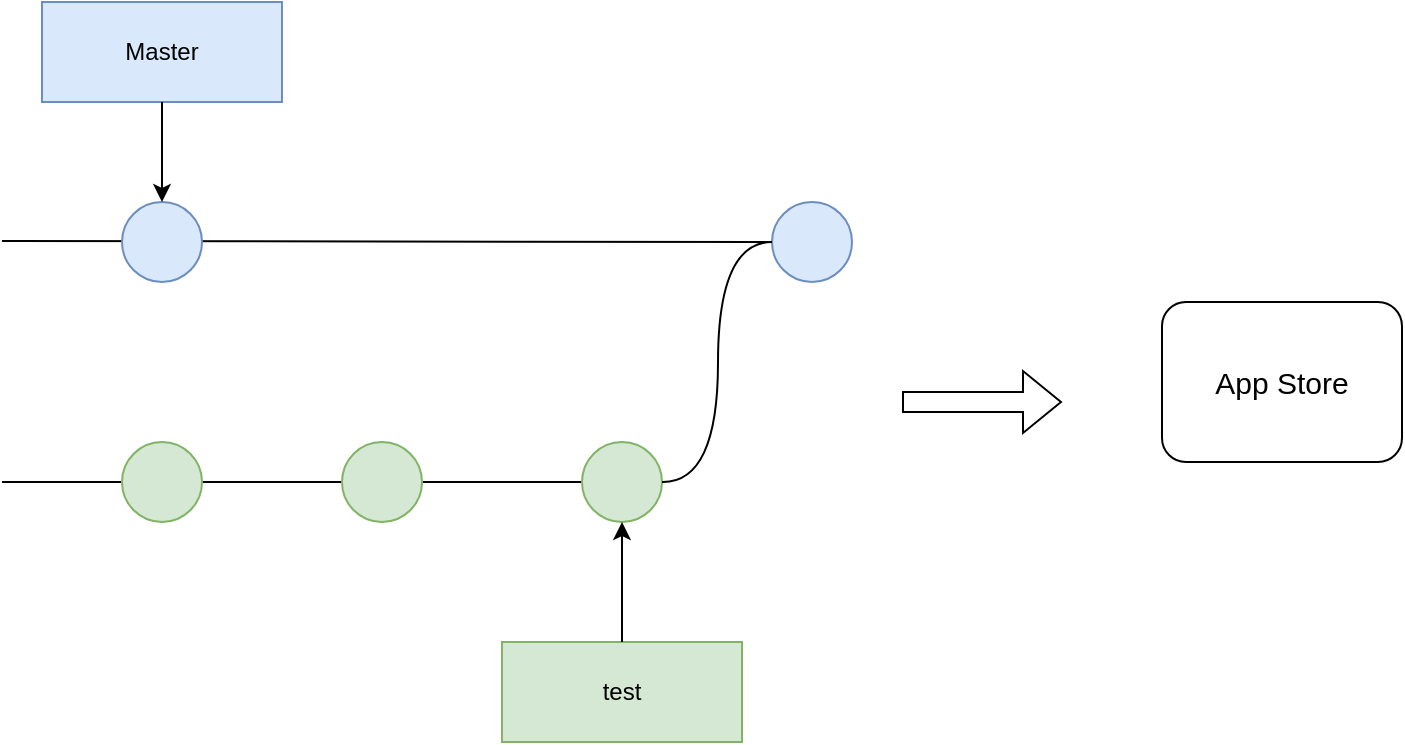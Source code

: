 <mxfile version="19.0.0" type="github">
  <diagram id="EvmGW5eJA6B6GOvf50vk" name="Page-1">
    <mxGraphModel dx="1144" dy="1403" grid="1" gridSize="10" guides="1" tooltips="1" connect="1" arrows="1" fold="1" page="1" pageScale="1" pageWidth="850" pageHeight="1100" math="0" shadow="0">
      <root>
        <mxCell id="0" />
        <mxCell id="1" parent="0" />
        <mxCell id="NHqjJ5bTHnNJWVt42GKJ-21" value="" style="group" vertex="1" connectable="0" parent="1">
          <mxGeometry x="30" y="80" width="425" height="370" as="geometry" />
        </mxCell>
        <mxCell id="NHqjJ5bTHnNJWVt42GKJ-9" value="" style="endArrow=none;html=1;rounded=0;entryX=1;entryY=0.5;entryDx=0;entryDy=0;" edge="1" parent="NHqjJ5bTHnNJWVt42GKJ-21" target="NHqjJ5bTHnNJWVt42GKJ-6">
          <mxGeometry width="50" height="50" relative="1" as="geometry">
            <mxPoint y="240" as="sourcePoint" />
            <mxPoint x="50" y="190" as="targetPoint" />
          </mxGeometry>
        </mxCell>
        <mxCell id="NHqjJ5bTHnNJWVt42GKJ-12" value="" style="endArrow=none;html=1;rounded=0;entryX=0;entryY=0.5;entryDx=0;entryDy=0;" edge="1" parent="NHqjJ5bTHnNJWVt42GKJ-21" target="NHqjJ5bTHnNJWVt42GKJ-3">
          <mxGeometry width="50" height="50" relative="1" as="geometry">
            <mxPoint y="119.5" as="sourcePoint" />
            <mxPoint x="330" y="119.5" as="targetPoint" />
          </mxGeometry>
        </mxCell>
        <mxCell id="NHqjJ5bTHnNJWVt42GKJ-20" value="" style="group" vertex="1" connectable="0" parent="NHqjJ5bTHnNJWVt42GKJ-21">
          <mxGeometry x="20" width="405" height="370" as="geometry" />
        </mxCell>
        <mxCell id="NHqjJ5bTHnNJWVt42GKJ-1" value="Master" style="rounded=0;whiteSpace=wrap;html=1;fillColor=#dae8fc;strokeColor=#6c8ebf;" vertex="1" parent="NHqjJ5bTHnNJWVt42GKJ-20">
          <mxGeometry width="120" height="50" as="geometry" />
        </mxCell>
        <mxCell id="NHqjJ5bTHnNJWVt42GKJ-3" value="" style="ellipse;whiteSpace=wrap;html=1;aspect=fixed;fillColor=#dae8fc;strokeColor=#6c8ebf;" vertex="1" parent="NHqjJ5bTHnNJWVt42GKJ-20">
          <mxGeometry x="365" y="100" width="40" height="40" as="geometry" />
        </mxCell>
        <mxCell id="NHqjJ5bTHnNJWVt42GKJ-8" value="test" style="rounded=0;whiteSpace=wrap;html=1;fillColor=#d5e8d4;strokeColor=#82b366;" vertex="1" parent="NHqjJ5bTHnNJWVt42GKJ-20">
          <mxGeometry x="230" y="320" width="120" height="50" as="geometry" />
        </mxCell>
        <mxCell id="NHqjJ5bTHnNJWVt42GKJ-4" value="" style="ellipse;whiteSpace=wrap;html=1;aspect=fixed;fillColor=#d5e8d4;strokeColor=#82b366;" vertex="1" parent="NHqjJ5bTHnNJWVt42GKJ-20">
          <mxGeometry x="40" y="220" width="40" height="40" as="geometry" />
        </mxCell>
        <mxCell id="NHqjJ5bTHnNJWVt42GKJ-5" value="" style="ellipse;whiteSpace=wrap;html=1;aspect=fixed;fillColor=#d5e8d4;strokeColor=#82b366;" vertex="1" parent="NHqjJ5bTHnNJWVt42GKJ-20">
          <mxGeometry x="150" y="220" width="40" height="40" as="geometry" />
        </mxCell>
        <mxCell id="NHqjJ5bTHnNJWVt42GKJ-6" value="" style="ellipse;whiteSpace=wrap;html=1;aspect=fixed;fillColor=#d5e8d4;strokeColor=#82b366;" vertex="1" parent="NHqjJ5bTHnNJWVt42GKJ-20">
          <mxGeometry x="270" y="220" width="40" height="40" as="geometry" />
        </mxCell>
        <mxCell id="NHqjJ5bTHnNJWVt42GKJ-18" style="edgeStyle=orthogonalEdgeStyle;curved=1;rounded=0;orthogonalLoop=1;jettySize=auto;html=1;" edge="1" parent="NHqjJ5bTHnNJWVt42GKJ-20" source="NHqjJ5bTHnNJWVt42GKJ-8" target="NHqjJ5bTHnNJWVt42GKJ-6">
          <mxGeometry relative="1" as="geometry" />
        </mxCell>
        <mxCell id="NHqjJ5bTHnNJWVt42GKJ-2" value="" style="ellipse;whiteSpace=wrap;html=1;aspect=fixed;fillColor=#dae8fc;strokeColor=#6c8ebf;" vertex="1" parent="NHqjJ5bTHnNJWVt42GKJ-20">
          <mxGeometry x="40" y="100" width="40" height="40" as="geometry" />
        </mxCell>
        <mxCell id="NHqjJ5bTHnNJWVt42GKJ-19" style="edgeStyle=orthogonalEdgeStyle;curved=1;rounded=0;orthogonalLoop=1;jettySize=auto;html=1;entryX=0.5;entryY=0;entryDx=0;entryDy=0;" edge="1" parent="NHqjJ5bTHnNJWVt42GKJ-20" source="NHqjJ5bTHnNJWVt42GKJ-1" target="NHqjJ5bTHnNJWVt42GKJ-2">
          <mxGeometry relative="1" as="geometry" />
        </mxCell>
        <mxCell id="NHqjJ5bTHnNJWVt42GKJ-17" value="" style="endArrow=none;html=1;rounded=0;edgeStyle=orthogonalEdgeStyle;curved=1;entryX=0;entryY=0.5;entryDx=0;entryDy=0;" edge="1" parent="NHqjJ5bTHnNJWVt42GKJ-20" target="NHqjJ5bTHnNJWVt42GKJ-3">
          <mxGeometry width="50" height="50" relative="1" as="geometry">
            <mxPoint x="310" y="240" as="sourcePoint" />
            <mxPoint x="360" y="190" as="targetPoint" />
          </mxGeometry>
        </mxCell>
        <mxCell id="NHqjJ5bTHnNJWVt42GKJ-22" value="" style="shape=flexArrow;endArrow=classic;html=1;rounded=0;curved=1;" edge="1" parent="1">
          <mxGeometry width="50" height="50" relative="1" as="geometry">
            <mxPoint x="480" y="280" as="sourcePoint" />
            <mxPoint x="560" y="280" as="targetPoint" />
          </mxGeometry>
        </mxCell>
        <mxCell id="NHqjJ5bTHnNJWVt42GKJ-23" value="&lt;div style=&quot;font-size: 15px;&quot;&gt;&lt;font style=&quot;font-size: 15px;&quot;&gt;App Store&lt;/font&gt;&lt;/div&gt;" style="rounded=1;whiteSpace=wrap;html=1;" vertex="1" parent="1">
          <mxGeometry x="610" y="230" width="120" height="80" as="geometry" />
        </mxCell>
      </root>
    </mxGraphModel>
  </diagram>
</mxfile>
